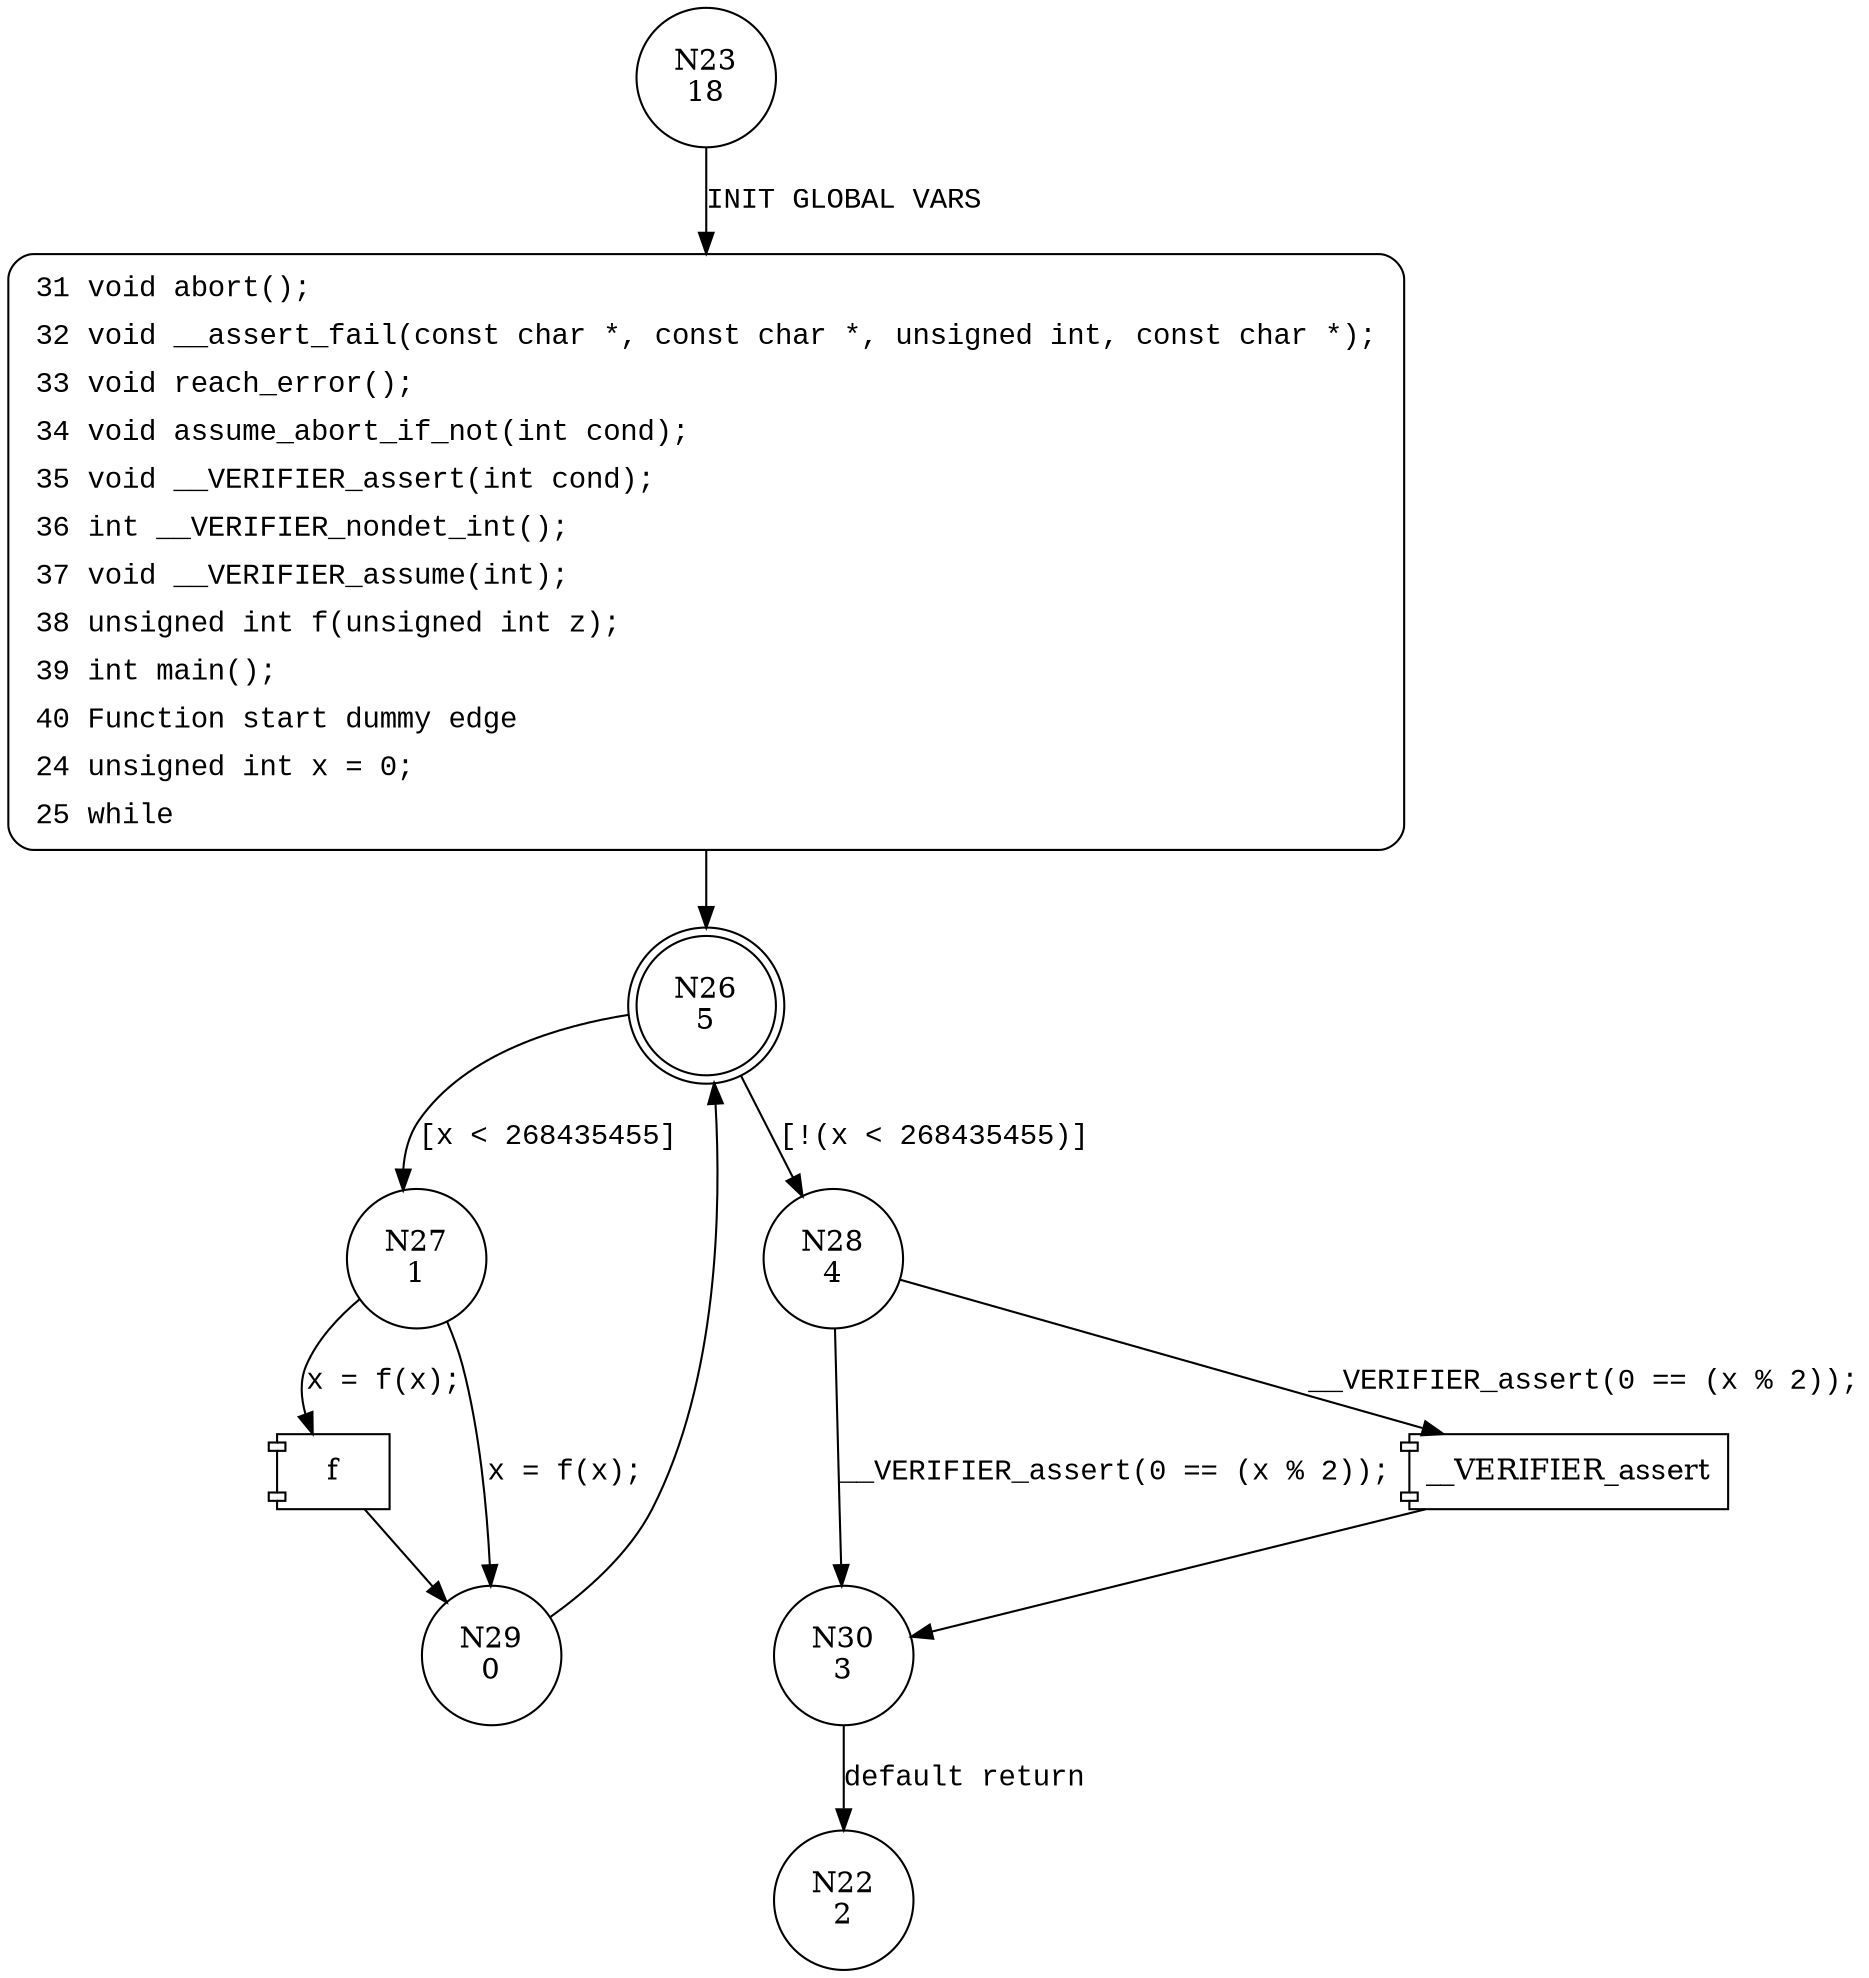 digraph main {
23 [shape="circle" label="N23\n18"]
31 [shape="circle" label="N31\n17"]
26 [shape="doublecircle" label="N26\n5"]
27 [shape="circle" label="N27\n1"]
28 [shape="circle" label="N28\n4"]
30 [shape="circle" label="N30\n3"]
22 [shape="circle" label="N22\n2"]
29 [shape="circle" label="N29\n0"]
31 [style="filled,bold" penwidth="1" fillcolor="white" fontname="Courier New" shape="Mrecord" label=<<table border="0" cellborder="0" cellpadding="3" bgcolor="white"><tr><td align="right">31</td><td align="left">void abort();</td></tr><tr><td align="right">32</td><td align="left">void __assert_fail(const char *, const char *, unsigned int, const char *);</td></tr><tr><td align="right">33</td><td align="left">void reach_error();</td></tr><tr><td align="right">34</td><td align="left">void assume_abort_if_not(int cond);</td></tr><tr><td align="right">35</td><td align="left">void __VERIFIER_assert(int cond);</td></tr><tr><td align="right">36</td><td align="left">int __VERIFIER_nondet_int();</td></tr><tr><td align="right">37</td><td align="left">void __VERIFIER_assume(int);</td></tr><tr><td align="right">38</td><td align="left">unsigned int f(unsigned int z);</td></tr><tr><td align="right">39</td><td align="left">int main();</td></tr><tr><td align="right">40</td><td align="left">Function start dummy edge</td></tr><tr><td align="right">24</td><td align="left">unsigned int x = 0;</td></tr><tr><td align="right">25</td><td align="left">while</td></tr></table>>]
31 -> 26[label=""]
23 -> 31 [label="INIT GLOBAL VARS" fontname="Courier New"]
26 -> 27 [label="[x < 268435455]" fontname="Courier New"]
26 -> 28 [label="[!(x < 268435455)]" fontname="Courier New"]
100001 [shape="component" label="__VERIFIER_assert"]
28 -> 100001 [label="__VERIFIER_assert(0 == (x % 2));" fontname="Courier New"]
100001 -> 30 [label="" fontname="Courier New"]
28 -> 30 [label="__VERIFIER_assert(0 == (x % 2));" fontname="Courier New"]
30 -> 22 [label="default return" fontname="Courier New"]
100002 [shape="component" label="f"]
27 -> 100002 [label="x = f(x);" fontname="Courier New"]
100002 -> 29 [label="" fontname="Courier New"]
27 -> 29 [label="x = f(x);" fontname="Courier New"]
29 -> 26 [label="" fontname="Courier New"]
}